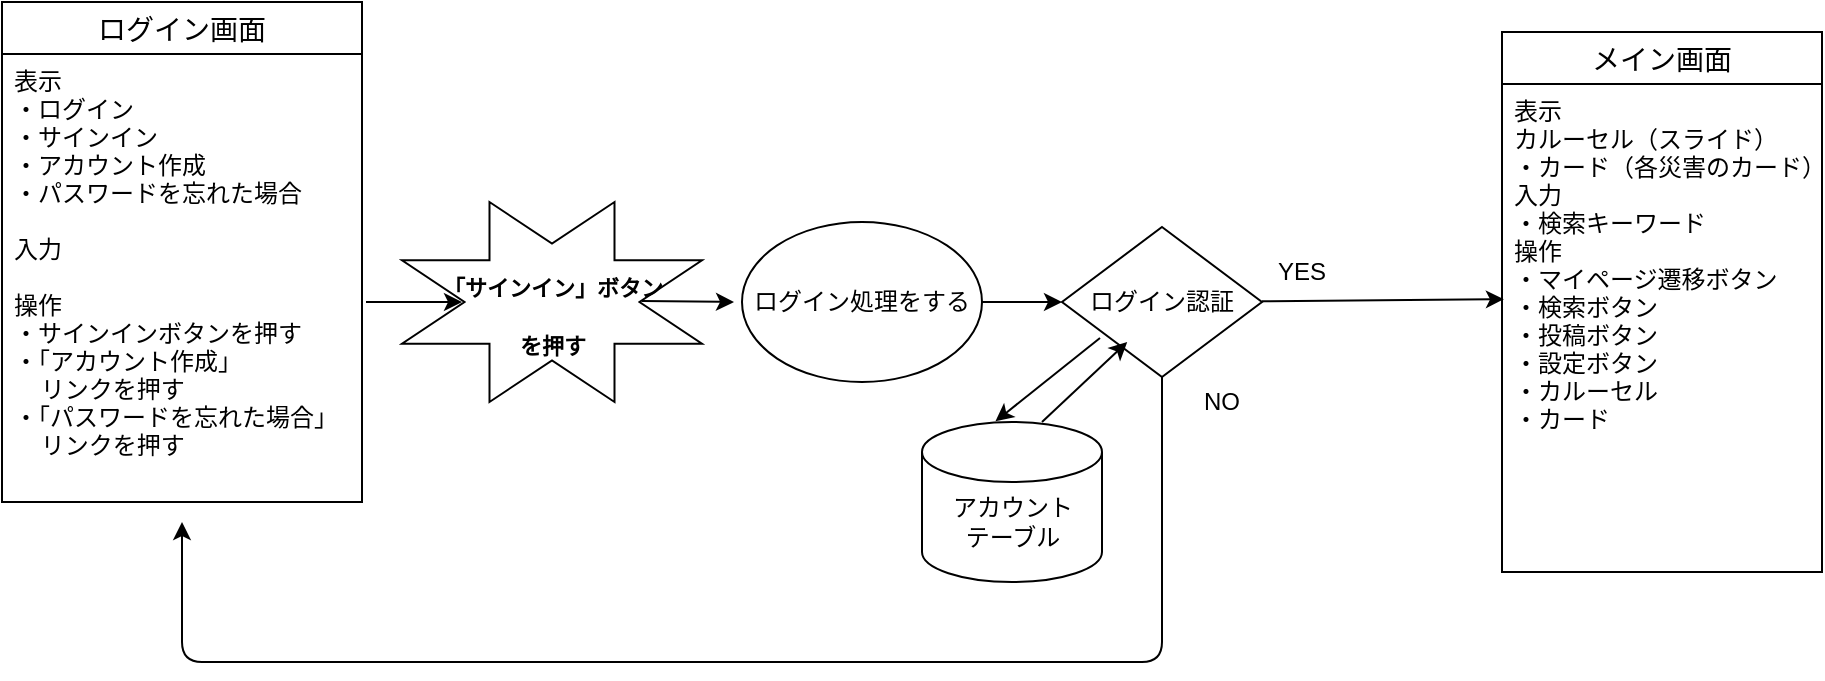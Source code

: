 <mxfile version="13.6.5">
    <diagram id="vhmoGNjeol8t_DWCjhTX" name="ページ1">
        <mxGraphModel dx="1120" dy="574" grid="1" gridSize="10" guides="1" tooltips="1" connect="1" arrows="1" fold="1" page="1" pageScale="1" pageWidth="827" pageHeight="1169" math="0" shadow="0">
            <root>
                <mxCell id="0"/>
                <mxCell id="1" parent="0"/>
                <mxCell id="Tq_DCovhUMrowEp1wneQ-32" value="" style="endArrow=classic;html=1;" parent="1" edge="1">
                    <mxGeometry width="50" height="50" relative="1" as="geometry">
                        <mxPoint x="192" y="290" as="sourcePoint"/>
                        <mxPoint x="240" y="290" as="targetPoint"/>
                    </mxGeometry>
                </mxCell>
                <mxCell id="Tq_DCovhUMrowEp1wneQ-36" value="" style="group" parent="1" vertex="1" connectable="0">
                    <mxGeometry x="210" y="240" width="160" height="110" as="geometry"/>
                </mxCell>
                <mxCell id="Tq_DCovhUMrowEp1wneQ-33" value="" style="verticalLabelPosition=bottom;verticalAlign=top;html=1;shape=mxgraph.basic.8_point_star;strokeColor=#000000;strokeWidth=1;" parent="Tq_DCovhUMrowEp1wneQ-36" vertex="1">
                    <mxGeometry width="150" height="100" as="geometry"/>
                </mxCell>
                <mxCell id="Tq_DCovhUMrowEp1wneQ-34" value="&lt;font style=&quot;font-size: 11px&quot;&gt;「サインイン」ボタン&lt;br&gt;を押す&lt;/font&gt;" style="text;strokeColor=none;fillColor=none;html=1;fontSize=24;fontStyle=1;verticalAlign=middle;align=center;" parent="Tq_DCovhUMrowEp1wneQ-36" vertex="1">
                    <mxGeometry x="30" y="35" width="90" height="35" as="geometry"/>
                </mxCell>
                <mxCell id="Tq_DCovhUMrowEp1wneQ-37" value="" style="endArrow=classic;html=1;" parent="Tq_DCovhUMrowEp1wneQ-36" edge="1">
                    <mxGeometry width="50" height="50" relative="1" as="geometry">
                        <mxPoint x="120" y="49.5" as="sourcePoint"/>
                        <mxPoint x="166" y="50" as="targetPoint"/>
                    </mxGeometry>
                </mxCell>
                <mxCell id="Tq_DCovhUMrowEp1wneQ-38" value="ログイン処理をする" style="ellipse;whiteSpace=wrap;html=1;strokeColor=#000000;strokeWidth=1;" parent="1" vertex="1">
                    <mxGeometry x="380" y="250" width="120" height="80" as="geometry"/>
                </mxCell>
                <mxCell id="Tq_DCovhUMrowEp1wneQ-47" value="" style="endArrow=classic;html=1;exitX=1;exitY=0.5;exitDx=0;exitDy=0;" parent="1" source="Tq_DCovhUMrowEp1wneQ-38" edge="1">
                    <mxGeometry width="50" height="50" relative="1" as="geometry">
                        <mxPoint x="670" y="210" as="sourcePoint"/>
                        <mxPoint x="540" y="290" as="targetPoint"/>
                    </mxGeometry>
                </mxCell>
                <mxCell id="_kaZG2ATonmXZ8yXgY3t-4" value="ログイン認証" style="rhombus;whiteSpace=wrap;html=1;" parent="1" vertex="1">
                    <mxGeometry x="540" y="252.5" width="100" height="75" as="geometry"/>
                </mxCell>
                <mxCell id="_kaZG2ATonmXZ8yXgY3t-8" value="" style="endArrow=classic;html=1;entryX=0.006;entryY=0.441;entryDx=0;entryDy=0;entryPerimeter=0;" parent="1" target="10" edge="1">
                    <mxGeometry width="50" height="50" relative="1" as="geometry">
                        <mxPoint x="640" y="289.66" as="sourcePoint"/>
                        <mxPoint x="753" y="289.66" as="targetPoint"/>
                    </mxGeometry>
                </mxCell>
                <mxCell id="_kaZG2ATonmXZ8yXgY3t-10" value="YES" style="text;html=1;strokeColor=none;fillColor=none;align=center;verticalAlign=middle;whiteSpace=wrap;rounded=0;" parent="1" vertex="1">
                    <mxGeometry x="640" y="265" width="40" height="20" as="geometry"/>
                </mxCell>
                <mxCell id="_kaZG2ATonmXZ8yXgY3t-13" value="" style="endArrow=classic;html=1;exitX=0.5;exitY=1;exitDx=0;exitDy=0;" parent="1" source="_kaZG2ATonmXZ8yXgY3t-4" edge="1">
                    <mxGeometry width="50" height="50" relative="1" as="geometry">
                        <mxPoint x="700" y="430" as="sourcePoint"/>
                        <mxPoint x="100" y="400" as="targetPoint"/>
                        <Array as="points">
                            <mxPoint x="590" y="470"/>
                            <mxPoint x="100" y="470"/>
                        </Array>
                    </mxGeometry>
                </mxCell>
                <mxCell id="_kaZG2ATonmXZ8yXgY3t-14" value="NO" style="text;html=1;strokeColor=none;fillColor=none;align=center;verticalAlign=middle;whiteSpace=wrap;rounded=0;" parent="1" vertex="1">
                    <mxGeometry x="600" y="330" width="40" height="20" as="geometry"/>
                </mxCell>
                <mxCell id="_kaZG2ATonmXZ8yXgY3t-16" value="" style="endArrow=classic;html=1;exitX=0.19;exitY=0.74;exitDx=0;exitDy=0;exitPerimeter=0;entryX=0.408;entryY=-0.004;entryDx=0;entryDy=0;entryPerimeter=0;" parent="1" source="_kaZG2ATonmXZ8yXgY3t-4" target="6" edge="1">
                    <mxGeometry width="50" height="50" relative="1" as="geometry">
                        <mxPoint x="700" y="430" as="sourcePoint"/>
                        <mxPoint x="583" y="372" as="targetPoint"/>
                    </mxGeometry>
                </mxCell>
                <mxCell id="_kaZG2ATonmXZ8yXgY3t-18" value="" style="endArrow=classic;html=1;entryX=0.326;entryY=0.767;entryDx=0;entryDy=0;entryPerimeter=0;" parent="1" target="_kaZG2ATonmXZ8yXgY3t-4" edge="1">
                    <mxGeometry width="50" height="50" relative="1" as="geometry">
                        <mxPoint x="530" y="350" as="sourcePoint"/>
                        <mxPoint x="574" y="310" as="targetPoint"/>
                    </mxGeometry>
                </mxCell>
                <mxCell id="6" value="" style="shape=cylinder2;whiteSpace=wrap;html=1;boundedLbl=1;backgroundOutline=1;size=15;" parent="1" vertex="1">
                    <mxGeometry x="470" y="350" width="90" height="80" as="geometry"/>
                </mxCell>
                <mxCell id="7" value="アカウントテーブル" style="text;html=1;strokeColor=none;fillColor=none;align=center;verticalAlign=middle;whiteSpace=wrap;rounded=0;" parent="1" vertex="1">
                    <mxGeometry x="482.5" y="390" width="65" height="20" as="geometry"/>
                </mxCell>
                <mxCell id="9" value="メイン画面" style="swimlane;fontStyle=0;childLayout=stackLayout;horizontal=1;startSize=26;horizontalStack=0;resizeParent=1;resizeParentMax=0;resizeLast=0;collapsible=1;marginBottom=0;align=center;fontSize=14;" parent="1" vertex="1">
                    <mxGeometry x="760" y="155" width="160" height="270" as="geometry"/>
                </mxCell>
                <mxCell id="10" value="表示&#10;カルーセル（スライド）&#10;・カード（各災害のカード）&#10;入力&#10;・検索キーワード&#10;操作&#10;・マイページ遷移ボタン&#10;・検索ボタン&#10;・投稿ボタン&#10;・設定ボタン&#10;・カルーセル&#10;・カード" style="text;strokeColor=none;fillColor=none;spacingLeft=4;spacingRight=4;overflow=hidden;rotatable=0;points=[[0,0.5],[1,0.5]];portConstraint=eastwest;fontSize=12;" parent="9" vertex="1">
                    <mxGeometry y="26" width="160" height="244" as="geometry"/>
                </mxCell>
                <mxCell id="11" value="ログイン画面" style="swimlane;fontStyle=0;childLayout=stackLayout;horizontal=1;startSize=26;horizontalStack=0;resizeParent=1;resizeParentMax=0;resizeLast=0;collapsible=1;marginBottom=0;align=center;fontSize=14;" parent="1" vertex="1">
                    <mxGeometry x="10" y="140" width="180" height="250" as="geometry"/>
                </mxCell>
                <mxCell id="12" value="表示&#10;・ログイン&#10;・サインイン&#10;・アカウント作成&#10;・パスワードを忘れた場合&#10;&#10;入力&#10;&#10;操作&#10;・サインインボタンを押す&#10;・「アカウント作成」&#10;    リンクを押す&#10;・「パスワードを忘れた場合」&#10;    リンクを押す" style="text;strokeColor=none;fillColor=none;spacingLeft=4;spacingRight=4;overflow=hidden;rotatable=0;points=[[0,0.5],[1,0.5]];portConstraint=eastwest;fontSize=12;" parent="11" vertex="1">
                    <mxGeometry y="26" width="180" height="224" as="geometry"/>
                </mxCell>
            </root>
        </mxGraphModel>
    </diagram>
</mxfile>